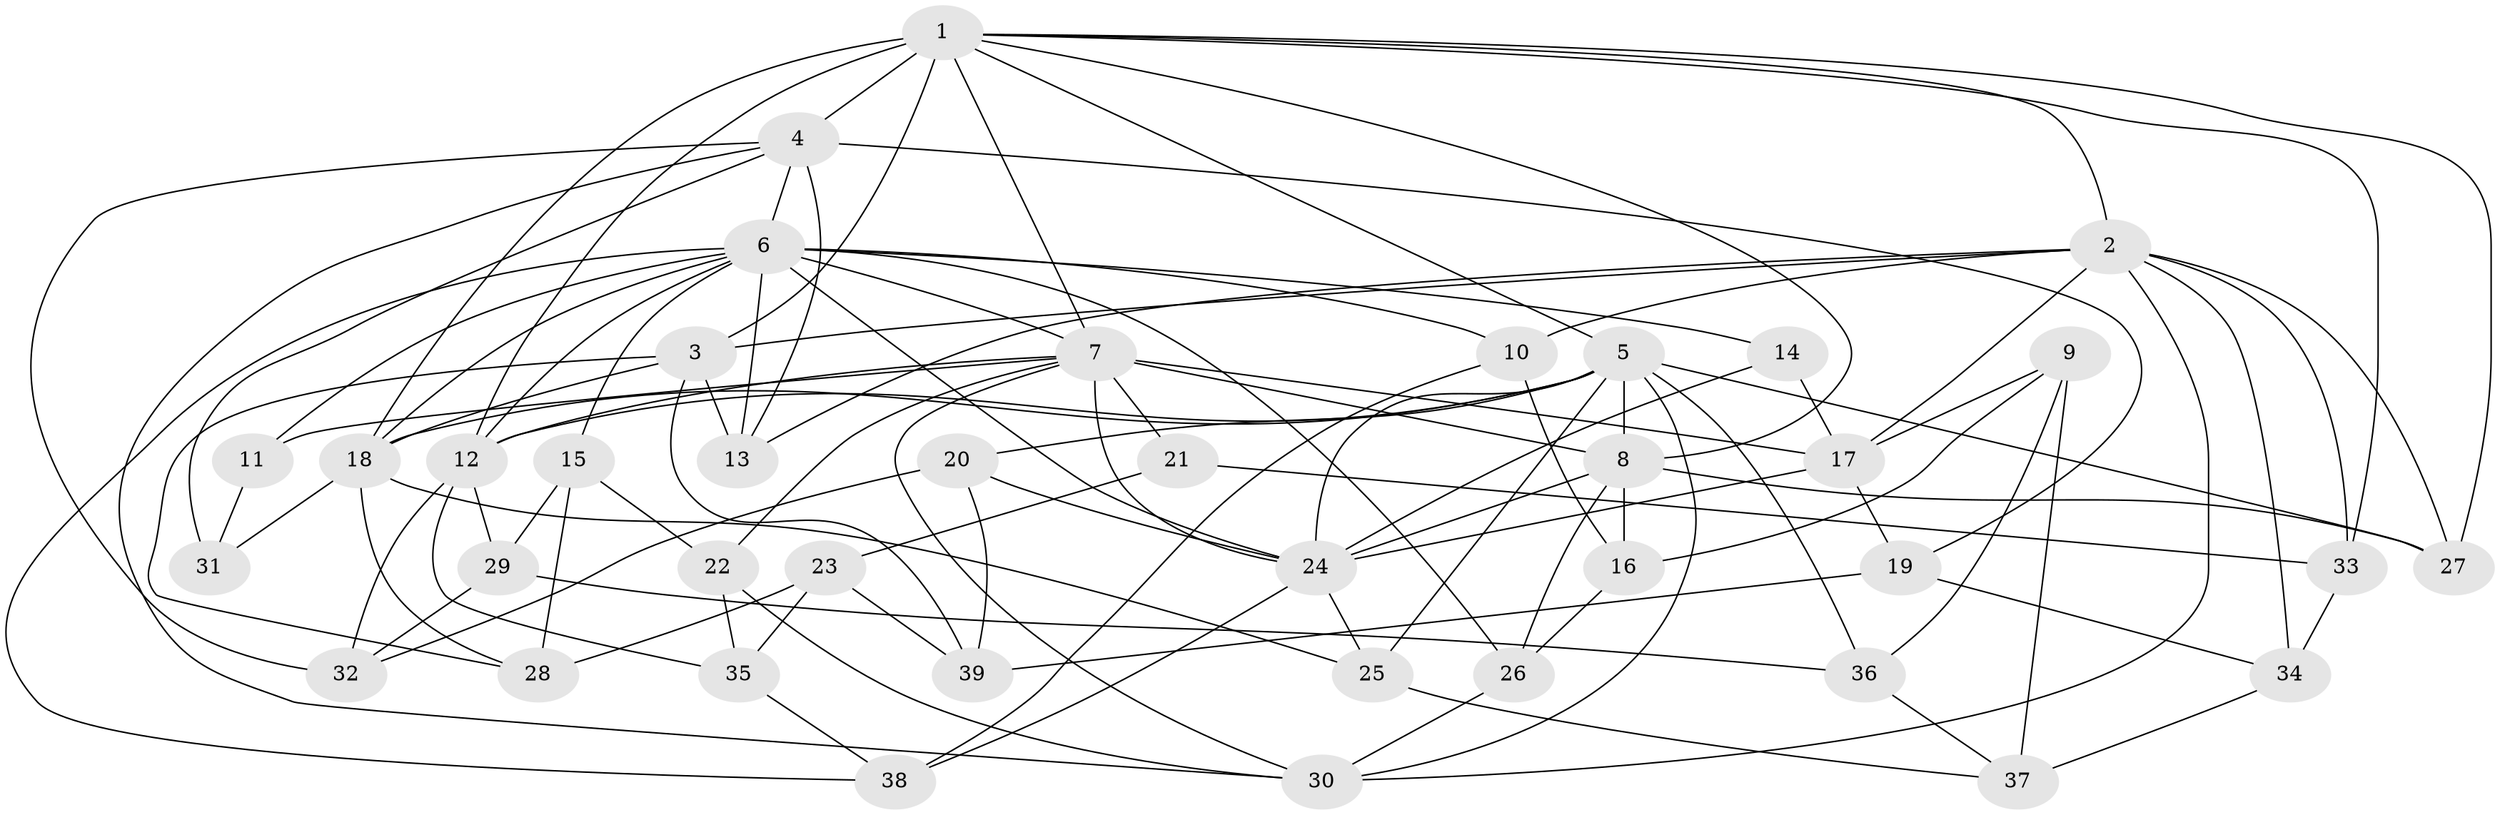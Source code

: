 // original degree distribution, {4: 1.0}
// Generated by graph-tools (version 1.1) at 2025/38/03/09/25 02:38:12]
// undirected, 39 vertices, 103 edges
graph export_dot {
graph [start="1"]
  node [color=gray90,style=filled];
  1;
  2;
  3;
  4;
  5;
  6;
  7;
  8;
  9;
  10;
  11;
  12;
  13;
  14;
  15;
  16;
  17;
  18;
  19;
  20;
  21;
  22;
  23;
  24;
  25;
  26;
  27;
  28;
  29;
  30;
  31;
  32;
  33;
  34;
  35;
  36;
  37;
  38;
  39;
  1 -- 2 [weight=1.0];
  1 -- 3 [weight=1.0];
  1 -- 4 [weight=1.0];
  1 -- 5 [weight=1.0];
  1 -- 7 [weight=1.0];
  1 -- 8 [weight=1.0];
  1 -- 12 [weight=2.0];
  1 -- 18 [weight=2.0];
  1 -- 27 [weight=1.0];
  1 -- 33 [weight=1.0];
  2 -- 3 [weight=3.0];
  2 -- 10 [weight=1.0];
  2 -- 13 [weight=1.0];
  2 -- 17 [weight=2.0];
  2 -- 27 [weight=1.0];
  2 -- 30 [weight=1.0];
  2 -- 33 [weight=1.0];
  2 -- 34 [weight=1.0];
  3 -- 13 [weight=1.0];
  3 -- 18 [weight=1.0];
  3 -- 28 [weight=1.0];
  3 -- 39 [weight=1.0];
  4 -- 6 [weight=1.0];
  4 -- 13 [weight=1.0];
  4 -- 19 [weight=3.0];
  4 -- 30 [weight=1.0];
  4 -- 31 [weight=2.0];
  4 -- 32 [weight=1.0];
  5 -- 8 [weight=2.0];
  5 -- 12 [weight=1.0];
  5 -- 18 [weight=1.0];
  5 -- 20 [weight=1.0];
  5 -- 24 [weight=2.0];
  5 -- 25 [weight=1.0];
  5 -- 27 [weight=1.0];
  5 -- 30 [weight=1.0];
  5 -- 36 [weight=1.0];
  6 -- 7 [weight=1.0];
  6 -- 10 [weight=1.0];
  6 -- 11 [weight=1.0];
  6 -- 12 [weight=1.0];
  6 -- 13 [weight=1.0];
  6 -- 14 [weight=1.0];
  6 -- 15 [weight=1.0];
  6 -- 18 [weight=1.0];
  6 -- 24 [weight=1.0];
  6 -- 26 [weight=1.0];
  6 -- 38 [weight=1.0];
  7 -- 8 [weight=1.0];
  7 -- 11 [weight=2.0];
  7 -- 12 [weight=1.0];
  7 -- 17 [weight=1.0];
  7 -- 21 [weight=2.0];
  7 -- 22 [weight=1.0];
  7 -- 24 [weight=1.0];
  7 -- 30 [weight=1.0];
  8 -- 16 [weight=1.0];
  8 -- 24 [weight=1.0];
  8 -- 26 [weight=1.0];
  8 -- 27 [weight=1.0];
  9 -- 16 [weight=1.0];
  9 -- 17 [weight=1.0];
  9 -- 36 [weight=1.0];
  9 -- 37 [weight=1.0];
  10 -- 16 [weight=1.0];
  10 -- 38 [weight=1.0];
  11 -- 31 [weight=1.0];
  12 -- 29 [weight=1.0];
  12 -- 32 [weight=1.0];
  12 -- 35 [weight=1.0];
  14 -- 17 [weight=2.0];
  14 -- 24 [weight=1.0];
  15 -- 22 [weight=1.0];
  15 -- 28 [weight=1.0];
  15 -- 29 [weight=1.0];
  16 -- 26 [weight=1.0];
  17 -- 19 [weight=1.0];
  17 -- 24 [weight=1.0];
  18 -- 25 [weight=1.0];
  18 -- 28 [weight=1.0];
  18 -- 31 [weight=1.0];
  19 -- 34 [weight=1.0];
  19 -- 39 [weight=1.0];
  20 -- 24 [weight=1.0];
  20 -- 32 [weight=1.0];
  20 -- 39 [weight=1.0];
  21 -- 23 [weight=1.0];
  21 -- 33 [weight=1.0];
  22 -- 30 [weight=1.0];
  22 -- 35 [weight=1.0];
  23 -- 28 [weight=1.0];
  23 -- 35 [weight=1.0];
  23 -- 39 [weight=1.0];
  24 -- 25 [weight=1.0];
  24 -- 38 [weight=1.0];
  25 -- 37 [weight=1.0];
  26 -- 30 [weight=1.0];
  29 -- 32 [weight=1.0];
  29 -- 36 [weight=1.0];
  33 -- 34 [weight=1.0];
  34 -- 37 [weight=1.0];
  35 -- 38 [weight=1.0];
  36 -- 37 [weight=1.0];
}
